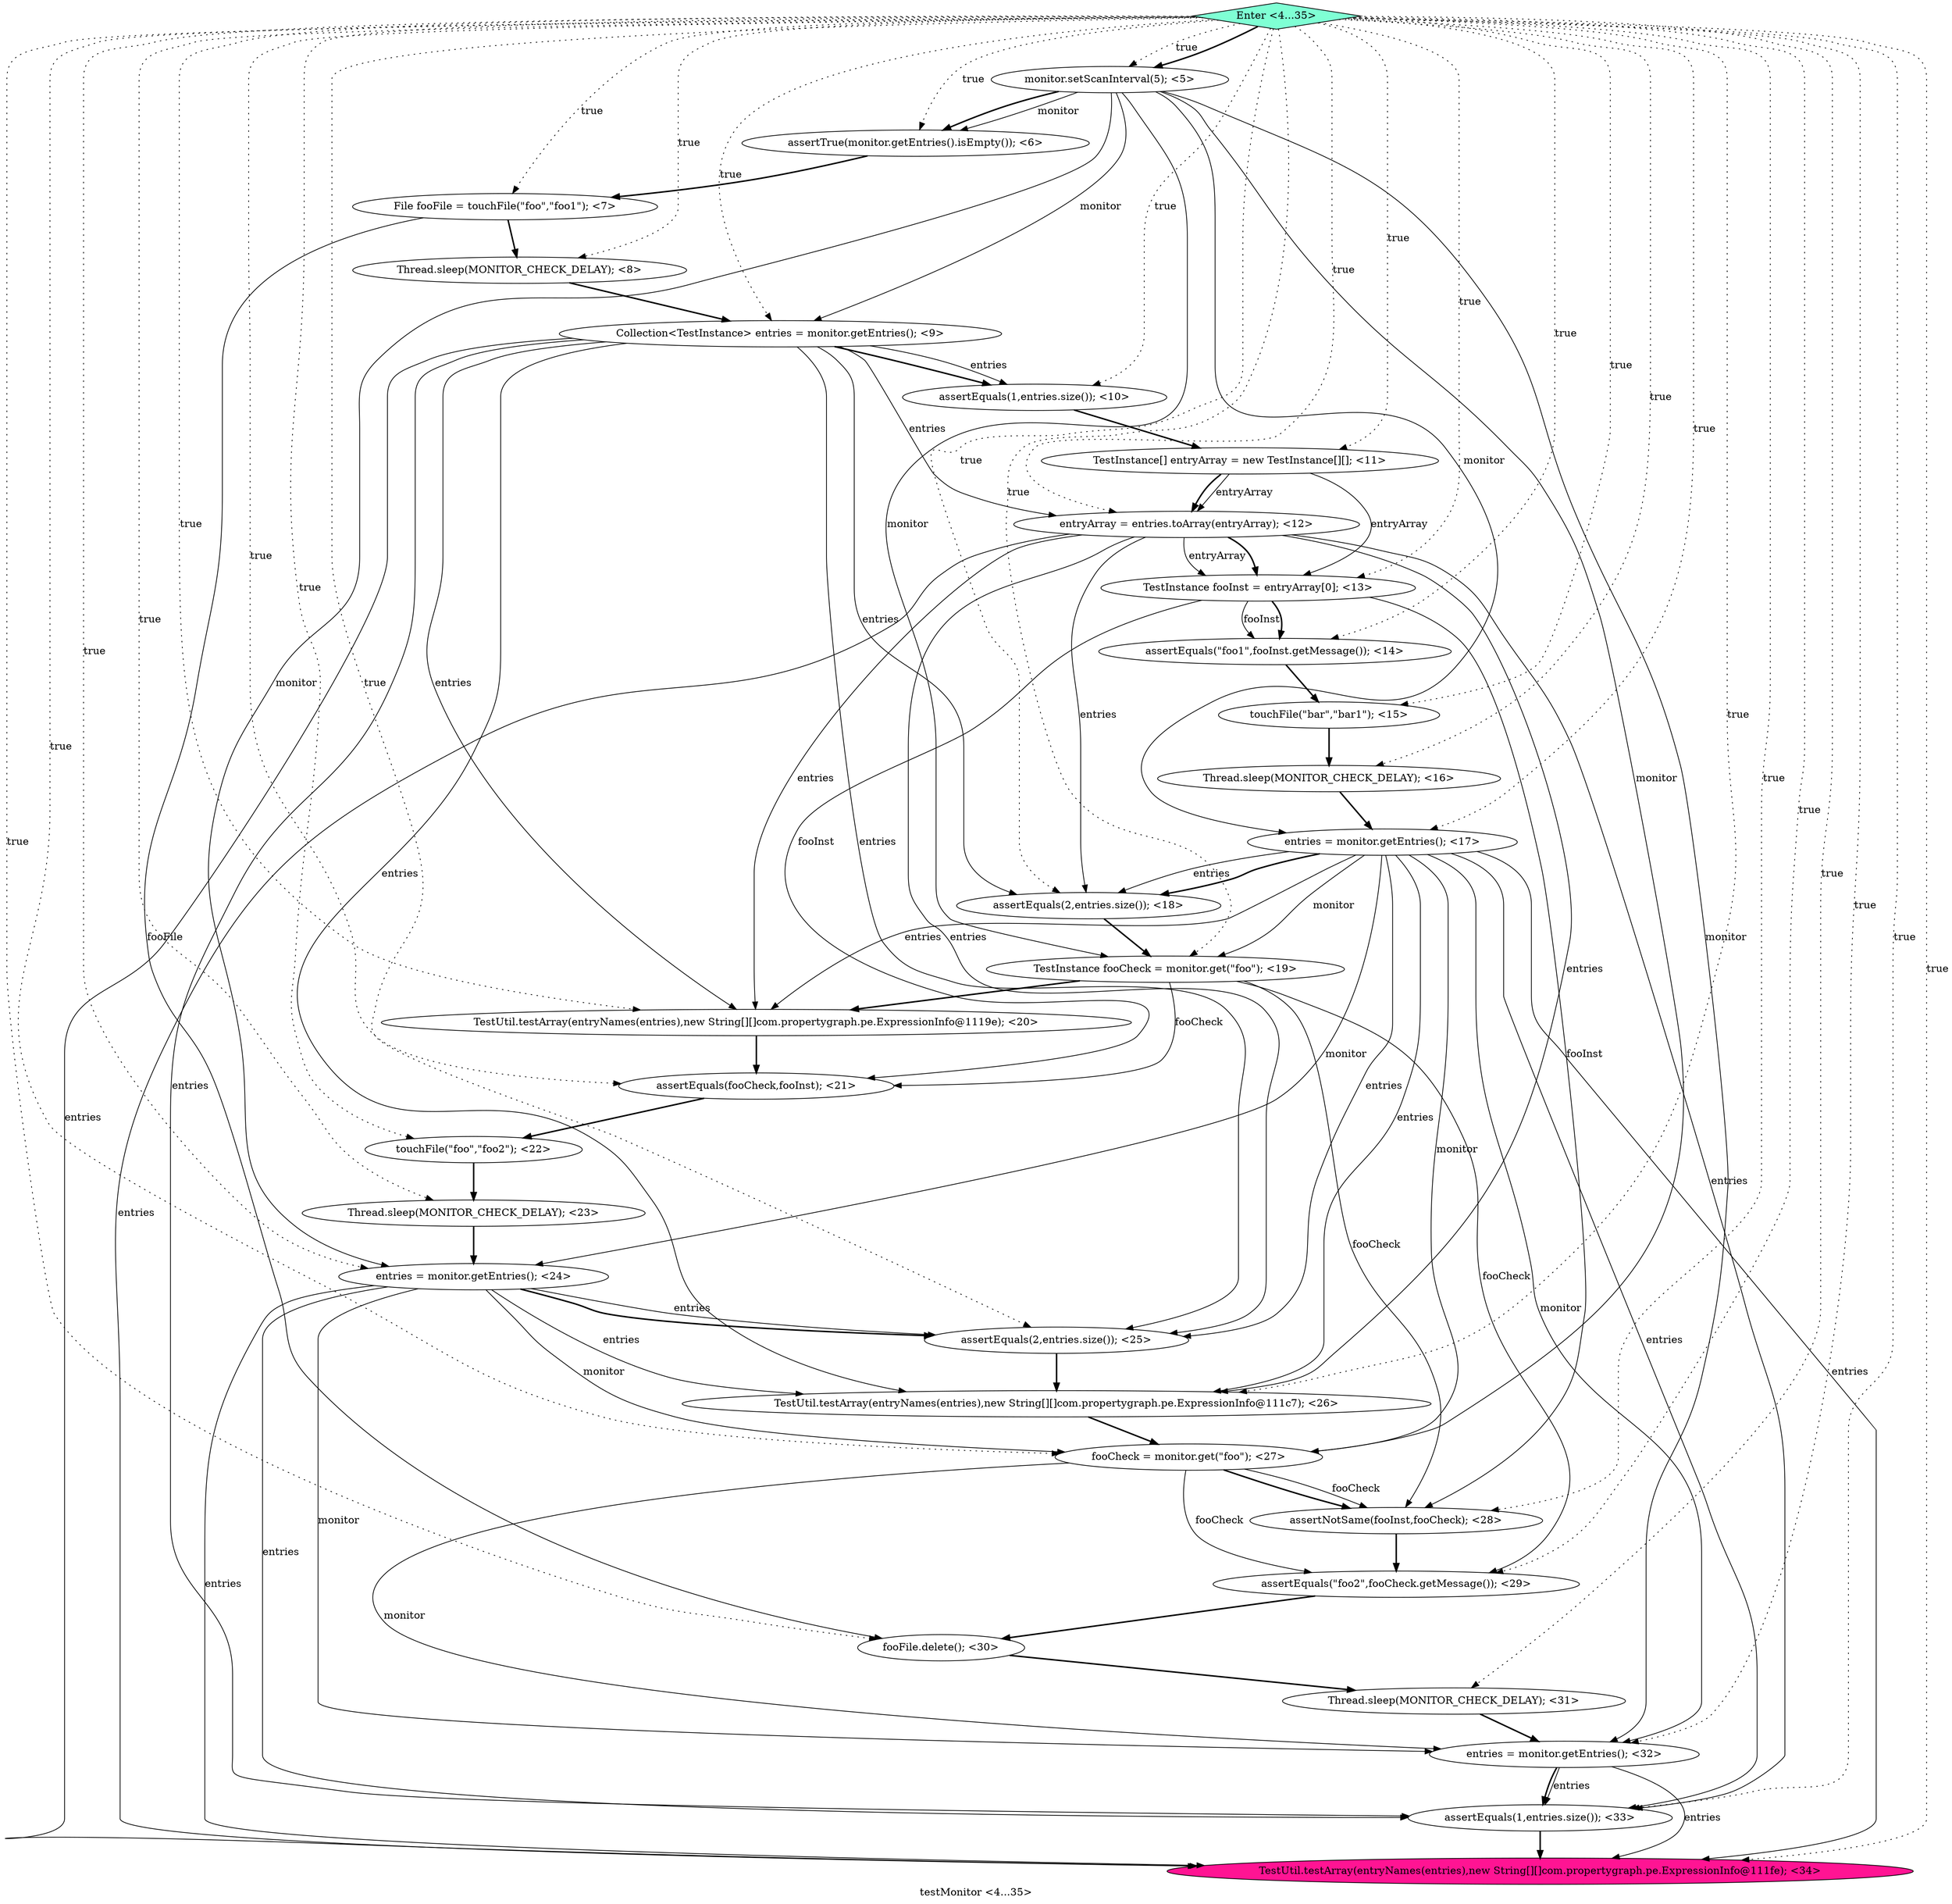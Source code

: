 digraph PDG {
label = "testMonitor <4...35>";
0.13 [style = filled, label = "assertEquals(2,entries.size()); <18>", fillcolor = white, shape = ellipse];
0.29 [style = filled, label = "TestUtil.testArray(entryNames(entries),new String[][]com.propertygraph.pe.ExpressionInfo@111fe); <34>", fillcolor = deeppink, shape = ellipse];
0.5 [style = filled, label = "assertEquals(1,entries.size()); <10>", fillcolor = white, shape = ellipse];
0.16 [style = filled, label = "assertEquals(fooCheck,fooInst); <21>", fillcolor = white, shape = ellipse];
0.19 [style = filled, label = "entries = monitor.getEntries(); <24>", fillcolor = white, shape = ellipse];
0.27 [style = filled, label = "entries = monitor.getEntries(); <32>", fillcolor = white, shape = ellipse];
0.20 [style = filled, label = "assertEquals(2,entries.size()); <25>", fillcolor = white, shape = ellipse];
0.17 [style = filled, label = "touchFile(\"foo\",\"foo2\"); <22>", fillcolor = white, shape = ellipse];
0.1 [style = filled, label = "assertTrue(monitor.getEntries().isEmpty()); <6>", fillcolor = white, shape = ellipse];
0.7 [style = filled, label = "entryArray = entries.toArray(entryArray); <12>", fillcolor = white, shape = ellipse];
0.6 [style = filled, label = "TestInstance[] entryArray = new TestInstance[][]; <11>", fillcolor = white, shape = ellipse];
0.3 [style = filled, label = "Thread.sleep(MONITOR_CHECK_DELAY); <8>", fillcolor = white, shape = ellipse];
0.10 [style = filled, label = "touchFile(\"bar\",\"bar1\"); <15>", fillcolor = white, shape = ellipse];
0.14 [style = filled, label = "TestInstance fooCheck = monitor.get(\"foo\"); <19>", fillcolor = white, shape = ellipse];
0.18 [style = filled, label = "Thread.sleep(MONITOR_CHECK_DELAY); <23>", fillcolor = white, shape = ellipse];
0.22 [style = filled, label = "fooCheck = monitor.get(\"foo\"); <27>", fillcolor = white, shape = ellipse];
0.2 [style = filled, label = "File fooFile = touchFile(\"foo\",\"foo1\"); <7>", fillcolor = white, shape = ellipse];
0.0 [style = filled, label = "monitor.setScanInterval(5); <5>", fillcolor = white, shape = ellipse];
0.24 [style = filled, label = "assertEquals(\"foo2\",fooCheck.getMessage()); <29>", fillcolor = white, shape = ellipse];
0.25 [style = filled, label = "fooFile.delete(); <30>", fillcolor = white, shape = ellipse];
0.23 [style = filled, label = "assertNotSame(fooInst,fooCheck); <28>", fillcolor = white, shape = ellipse];
0.15 [style = filled, label = "TestUtil.testArray(entryNames(entries),new String[][]com.propertygraph.pe.ExpressionInfo@1119e); <20>", fillcolor = white, shape = ellipse];
0.28 [style = filled, label = "assertEquals(1,entries.size()); <33>", fillcolor = white, shape = ellipse];
0.30 [style = filled, label = "Enter <4...35>", fillcolor = aquamarine, shape = diamond];
0.4 [style = filled, label = "Collection<TestInstance> entries = monitor.getEntries(); <9>", fillcolor = white, shape = ellipse];
0.11 [style = filled, label = "Thread.sleep(MONITOR_CHECK_DELAY); <16>", fillcolor = white, shape = ellipse];
0.9 [style = filled, label = "assertEquals(\"foo1\",fooInst.getMessage()); <14>", fillcolor = white, shape = ellipse];
0.26 [style = filled, label = "Thread.sleep(MONITOR_CHECK_DELAY); <31>", fillcolor = white, shape = ellipse];
0.12 [style = filled, label = "entries = monitor.getEntries(); <17>", fillcolor = white, shape = ellipse];
0.8 [style = filled, label = "TestInstance fooInst = entryArray[0]; <13>", fillcolor = white, shape = ellipse];
0.21 [style = filled, label = "TestUtil.testArray(entryNames(entries),new String[][]com.propertygraph.pe.ExpressionInfo@111c7); <26>", fillcolor = white, shape = ellipse];
0.0 -> 0.1 [style = solid, label="monitor"];
0.0 -> 0.1 [style = bold, label=""];
0.0 -> 0.4 [style = solid, label="monitor"];
0.0 -> 0.12 [style = solid, label="monitor"];
0.0 -> 0.14 [style = solid, label="monitor"];
0.0 -> 0.19 [style = solid, label="monitor"];
0.0 -> 0.22 [style = solid, label="monitor"];
0.0 -> 0.27 [style = solid, label="monitor"];
0.1 -> 0.2 [style = bold, label=""];
0.2 -> 0.3 [style = bold, label=""];
0.2 -> 0.25 [style = solid, label="fooFile"];
0.3 -> 0.4 [style = bold, label=""];
0.4 -> 0.5 [style = solid, label="entries"];
0.4 -> 0.5 [style = bold, label=""];
0.4 -> 0.7 [style = solid, label="entries"];
0.4 -> 0.13 [style = solid, label="entries"];
0.4 -> 0.15 [style = solid, label="entries"];
0.4 -> 0.20 [style = solid, label="entries"];
0.4 -> 0.21 [style = solid, label="entries"];
0.4 -> 0.28 [style = solid, label="entries"];
0.4 -> 0.29 [style = solid, label="entries"];
0.5 -> 0.6 [style = bold, label=""];
0.6 -> 0.7 [style = solid, label="entryArray"];
0.6 -> 0.7 [style = bold, label=""];
0.6 -> 0.8 [style = solid, label="entryArray"];
0.7 -> 0.8 [style = solid, label="entryArray"];
0.7 -> 0.8 [style = bold, label=""];
0.7 -> 0.13 [style = solid, label="entries"];
0.7 -> 0.15 [style = solid, label="entries"];
0.7 -> 0.20 [style = solid, label="entries"];
0.7 -> 0.21 [style = solid, label="entries"];
0.7 -> 0.28 [style = solid, label="entries"];
0.7 -> 0.29 [style = solid, label="entries"];
0.8 -> 0.9 [style = solid, label="fooInst"];
0.8 -> 0.9 [style = bold, label=""];
0.8 -> 0.16 [style = solid, label="fooInst"];
0.8 -> 0.23 [style = solid, label="fooInst"];
0.9 -> 0.10 [style = bold, label=""];
0.10 -> 0.11 [style = bold, label=""];
0.11 -> 0.12 [style = bold, label=""];
0.12 -> 0.13 [style = solid, label="entries"];
0.12 -> 0.13 [style = bold, label=""];
0.12 -> 0.14 [style = solid, label="monitor"];
0.12 -> 0.15 [style = solid, label="entries"];
0.12 -> 0.19 [style = solid, label="monitor"];
0.12 -> 0.20 [style = solid, label="entries"];
0.12 -> 0.21 [style = solid, label="entries"];
0.12 -> 0.22 [style = solid, label="monitor"];
0.12 -> 0.27 [style = solid, label="monitor"];
0.12 -> 0.28 [style = solid, label="entries"];
0.12 -> 0.29 [style = solid, label="entries"];
0.13 -> 0.14 [style = bold, label=""];
0.14 -> 0.15 [style = bold, label=""];
0.14 -> 0.16 [style = solid, label="fooCheck"];
0.14 -> 0.23 [style = solid, label="fooCheck"];
0.14 -> 0.24 [style = solid, label="fooCheck"];
0.15 -> 0.16 [style = bold, label=""];
0.16 -> 0.17 [style = bold, label=""];
0.17 -> 0.18 [style = bold, label=""];
0.18 -> 0.19 [style = bold, label=""];
0.19 -> 0.20 [style = solid, label="entries"];
0.19 -> 0.20 [style = bold, label=""];
0.19 -> 0.21 [style = solid, label="entries"];
0.19 -> 0.22 [style = solid, label="monitor"];
0.19 -> 0.27 [style = solid, label="monitor"];
0.19 -> 0.28 [style = solid, label="entries"];
0.19 -> 0.29 [style = solid, label="entries"];
0.20 -> 0.21 [style = bold, label=""];
0.21 -> 0.22 [style = bold, label=""];
0.22 -> 0.23 [style = solid, label="fooCheck"];
0.22 -> 0.23 [style = bold, label=""];
0.22 -> 0.24 [style = solid, label="fooCheck"];
0.22 -> 0.27 [style = solid, label="monitor"];
0.23 -> 0.24 [style = bold, label=""];
0.24 -> 0.25 [style = bold, label=""];
0.25 -> 0.26 [style = bold, label=""];
0.26 -> 0.27 [style = bold, label=""];
0.27 -> 0.28 [style = solid, label="entries"];
0.27 -> 0.28 [style = bold, label=""];
0.27 -> 0.29 [style = solid, label="entries"];
0.28 -> 0.29 [style = bold, label=""];
0.30 -> 0.0 [style = dotted, label="true"];
0.30 -> 0.0 [style = bold, label=""];
0.30 -> 0.1 [style = dotted, label="true"];
0.30 -> 0.2 [style = dotted, label="true"];
0.30 -> 0.3 [style = dotted, label="true"];
0.30 -> 0.4 [style = dotted, label="true"];
0.30 -> 0.5 [style = dotted, label="true"];
0.30 -> 0.6 [style = dotted, label="true"];
0.30 -> 0.7 [style = dotted, label="true"];
0.30 -> 0.8 [style = dotted, label="true"];
0.30 -> 0.9 [style = dotted, label="true"];
0.30 -> 0.10 [style = dotted, label="true"];
0.30 -> 0.11 [style = dotted, label="true"];
0.30 -> 0.12 [style = dotted, label="true"];
0.30 -> 0.13 [style = dotted, label="true"];
0.30 -> 0.14 [style = dotted, label="true"];
0.30 -> 0.15 [style = dotted, label="true"];
0.30 -> 0.16 [style = dotted, label="true"];
0.30 -> 0.17 [style = dotted, label="true"];
0.30 -> 0.18 [style = dotted, label="true"];
0.30 -> 0.19 [style = dotted, label="true"];
0.30 -> 0.20 [style = dotted, label="true"];
0.30 -> 0.21 [style = dotted, label="true"];
0.30 -> 0.22 [style = dotted, label="true"];
0.30 -> 0.23 [style = dotted, label="true"];
0.30 -> 0.24 [style = dotted, label="true"];
0.30 -> 0.25 [style = dotted, label="true"];
0.30 -> 0.26 [style = dotted, label="true"];
0.30 -> 0.27 [style = dotted, label="true"];
0.30 -> 0.28 [style = dotted, label="true"];
0.30 -> 0.29 [style = dotted, label="true"];
}
